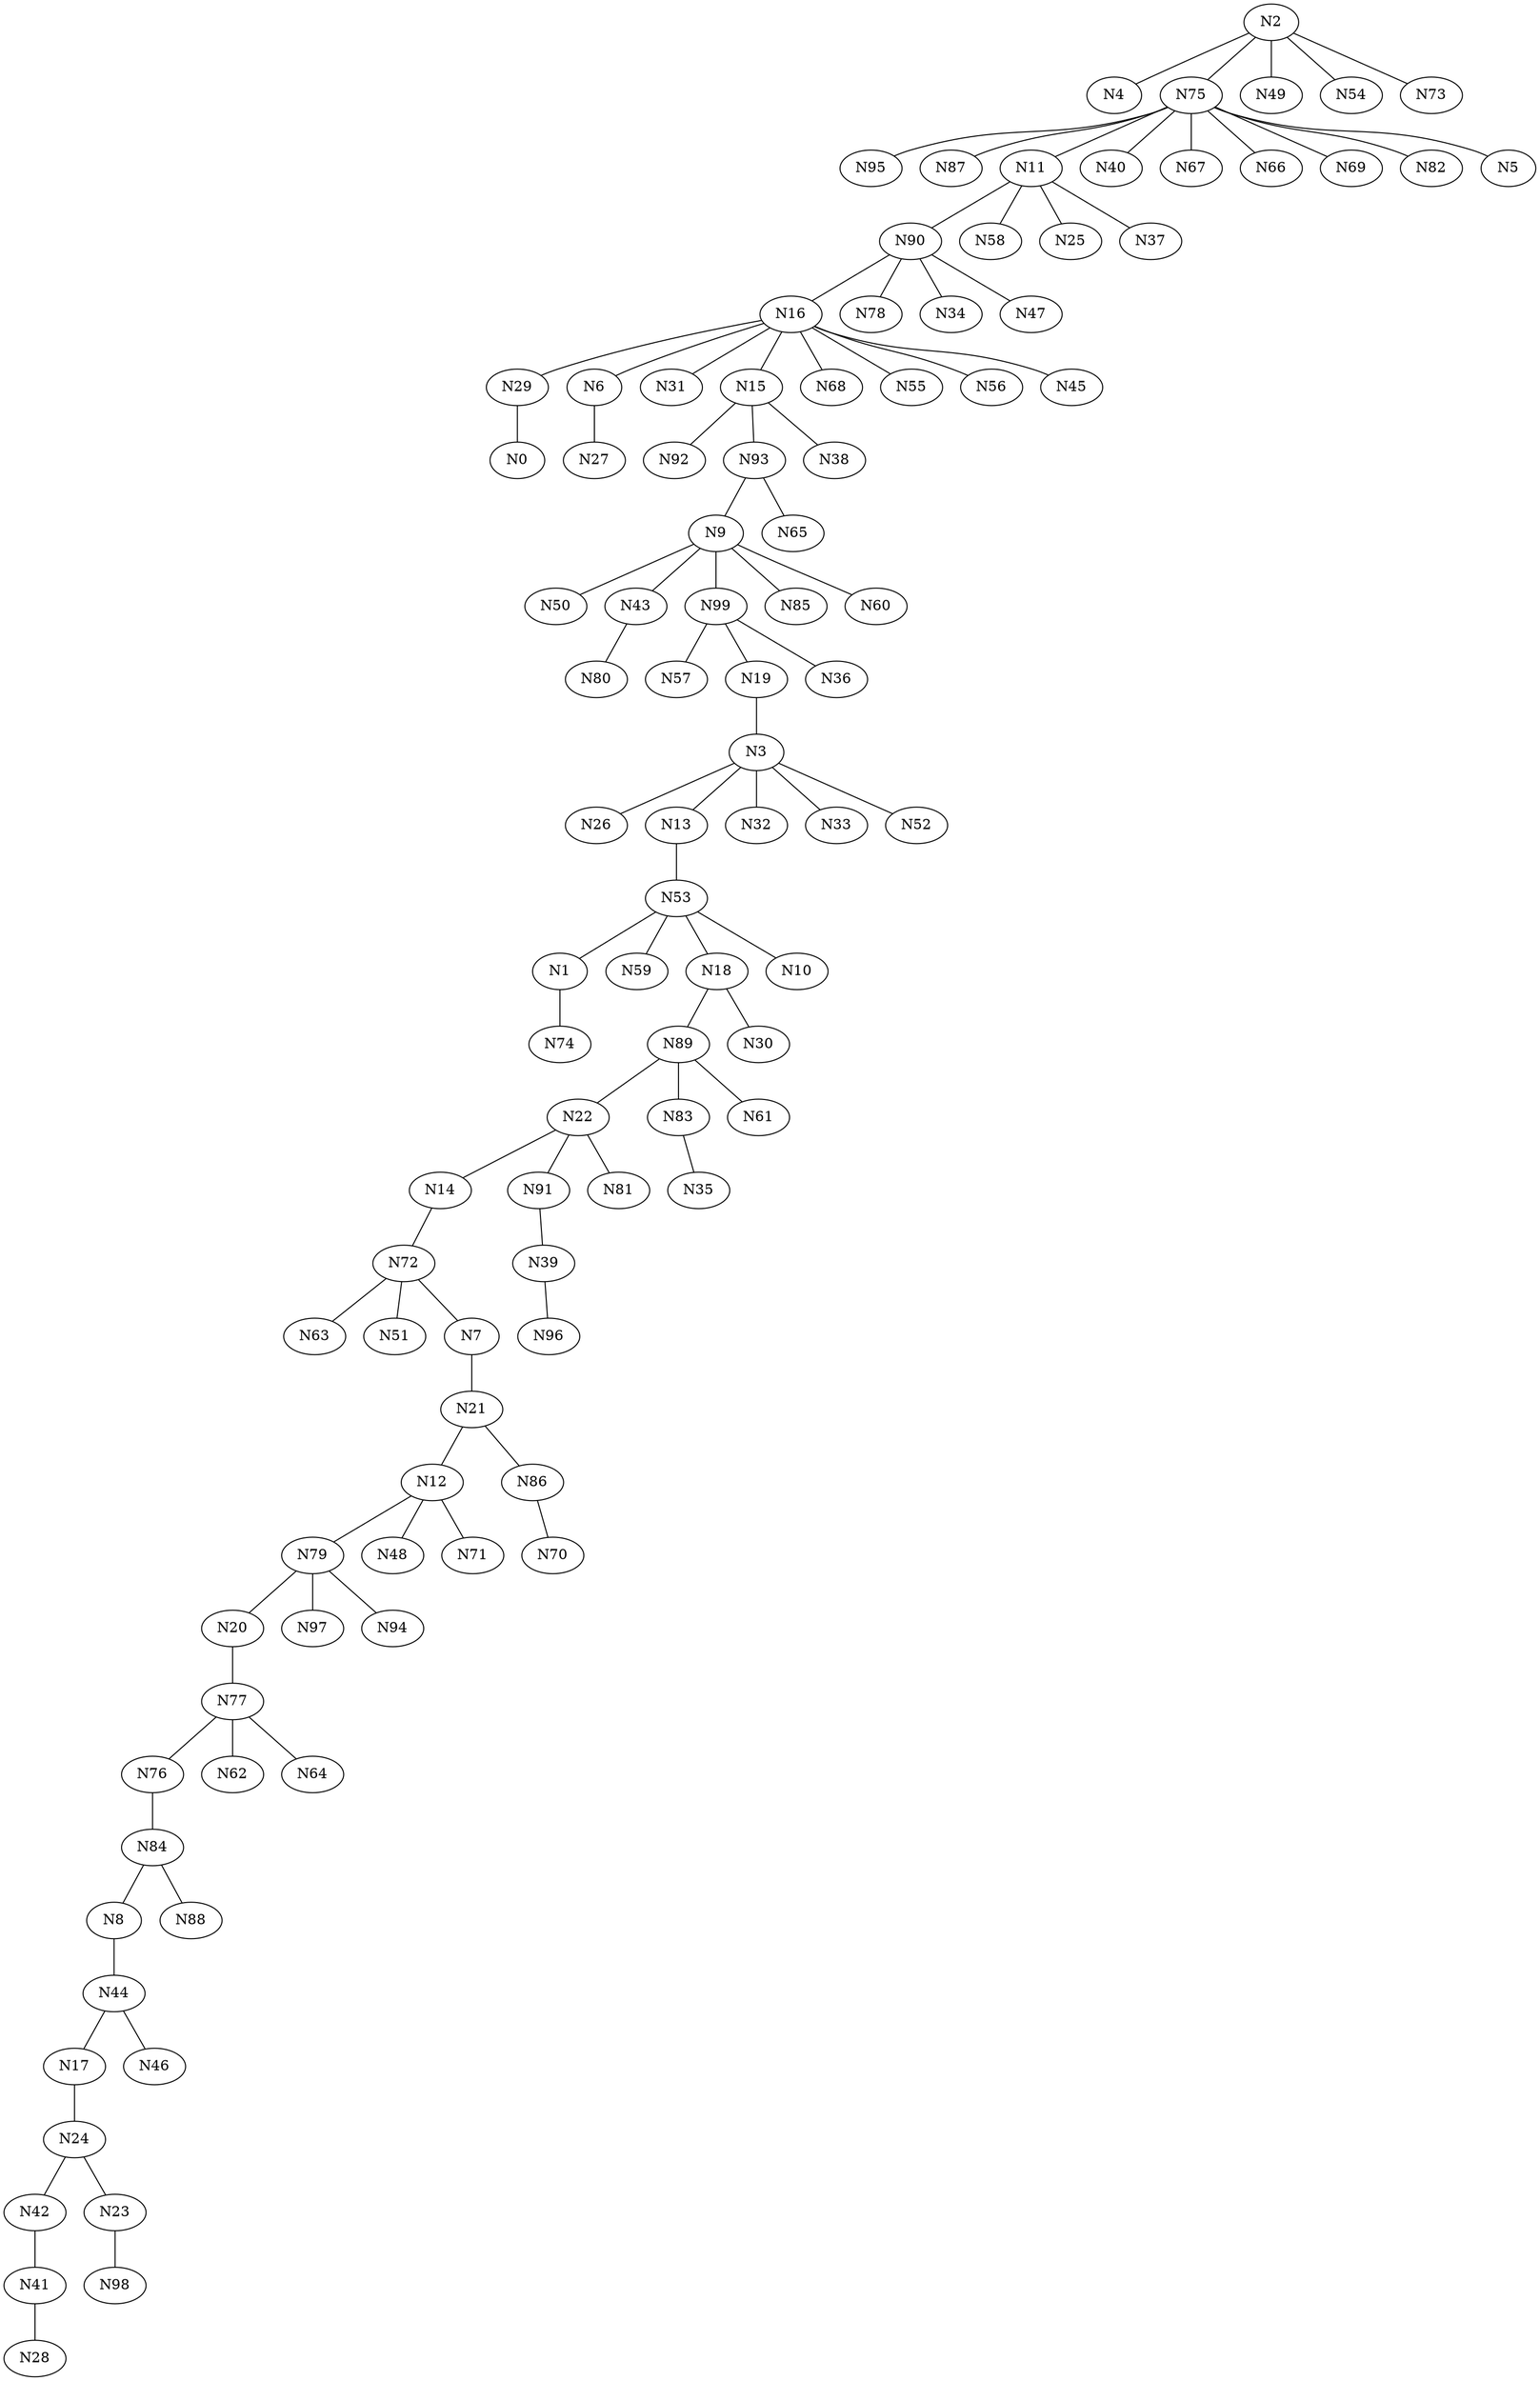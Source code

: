 Graph G {
	N16--N29[weight=1];
	N8--N44[weight=1];
	N9--N50[weight=1];
	N2--N4[weight=1];
	N75--N95[weight=1];
	N12--N79[weight=1];
	N43--N80[weight=1];
	N99--N57[weight=1];
	N6--N27[weight=1];
	N75--N87[weight=1];
	N86--N70[weight=1];
	N72--N63[weight=1];
	N9--N43[weight=1];
	N16--N31[weight=1];
	N1--N74[weight=1];
	N90--N78[weight=1];
	N75--N11[weight=1];
	N89--N22[weight=1];
	N72--N51[weight=1];
	N15--N92[weight=1];
	N53--N59[weight=1];
	N15--N93[weight=1];
	N14--N72[weight=1];
	N24--N42[weight=1];
	N15--N38[weight=1];
	N3--N26[weight=1];
	N79--N20[weight=1];
	N76--N84[weight=1];
	N16--N15[weight=1];
	N91--N39[weight=1];
	N77--N76[weight=1];
	N29--N0[weight=1];
	N16--N6[weight=1];
	N75--N40[weight=1];
	N44--N17[weight=1];
	N93--N65[weight=1];
	N89--N83[weight=1];
	N22--N14[weight=1];
	N3--N13[weight=1];
	N11--N58[weight=1];
	N9--N99[weight=1];
	N18--N30[weight=1];
	N79--N97[weight=1];
	N93--N9[weight=1];
	N79--N94[weight=1];
	N77--N62[weight=1];
	N24--N23[weight=1];
	N77--N64[weight=1];
	N41--N28[weight=1];
	N2--N49[weight=1];
	N20--N77[weight=1];
	N44--N46[weight=1];
	N22--N91[weight=1];
	N18--N89[weight=1];
	N11--N25[weight=1];
	N9--N85[weight=1];
	N99--N19[weight=1];
	N90--N34[weight=1];
	N42--N41[weight=1];
	N13--N53[weight=1];
	N2--N54[weight=1];
	N21--N12[weight=1];
	N72--N7[weight=1];
	N22--N81[weight=1];
	N12--N48[weight=1];
	N84--N8[weight=1];
	N3--N32[weight=1];
	N23--N98[weight=1];
	N3--N33[weight=1];
	N53--N18[weight=1];
	N89--N61[weight=1];
	N90--N47[weight=1];
	N53--N10[weight=1];
	N11--N37[weight=1];
	N16--N68[weight=1];
	N19--N3[weight=1];
	N11--N90[weight=1];
	N75--N67[weight=1];
	N75--N66[weight=1];
	N99--N36[weight=1];
	N53--N1[weight=1];
	N75--N69[weight=1];
	N90--N16[weight=1];
	N16--N55[weight=1];
	N39--N96[weight=1];
	N16--N56[weight=1];
	N2--N75[weight=1];
	N84--N88[weight=1];
	N9--N60[weight=1];
	N83--N35[weight=1];
	N17--N24[weight=1];
	N2--N73[weight=1];
	N75--N82[weight=1];
	N75--N5[weight=1];
	N7--N21[weight=1];
	N12--N71[weight=1];
	N3--N52[weight=1];
	N16--N45[weight=1];
	N21--N86[weight=1];
}